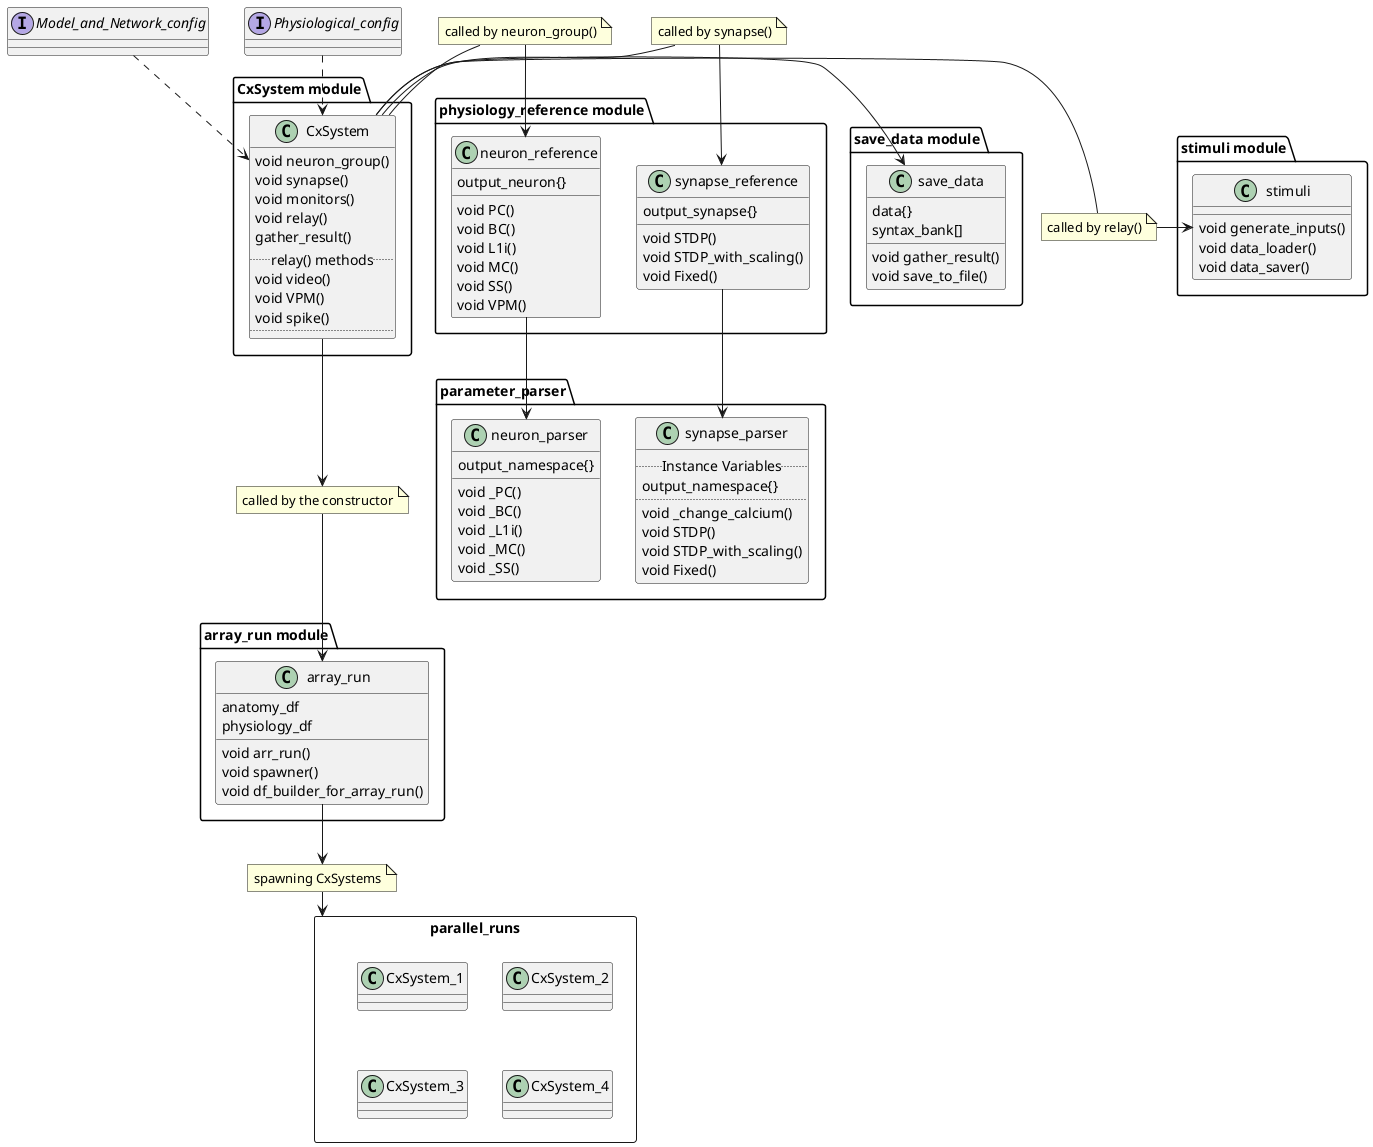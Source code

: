 @startuml

note "called by neuron_group()" as N1
note "called by synapse()" as N2
note "called by relay()" as N3
note "called by the constructor" as N4
note "spawning CxSystems" as N5

package "CxSystem module"{
class CxSystem {
void neuron_group()
void synapse()
void monitors()
void relay()
gather_result()
.. relay() methods ..
void video()
void VPM()
void spike()
..
}

}

package "physiology_reference module"{
class neuron_reference{
output_neuron{}
void PC()
void BC()
void L1i()
void MC()
void SS()
void VPM()
}

class synapse_reference{
output_synapse{}
void STDP()
void STDP_with_scaling()
void Fixed()
}
synapse_reference <-up- N2
N2 -- CxSystem
neuron_reference <-up- N1
N1 -- CxSystem

}

package "parameter_parser" {
class "synapse_parser"{
.. Instance Variables ..
output_namespace{}
....
void _change_calcium()
void STDP()
void STDP_with_scaling()
void Fixed()
}
class "neuron_parser"{

output_namespace{}
void _PC()
void _BC()
void _L1i()
void _MC()
void _SS()
}
neuron_parser <-up- neuron_reference
synapse_parser <-up- synapse_reference
}

package "save_data module"{
class save_data {
data{}
syntax_bank[]
void gather_result()
void save_to_file()
}
CxSystem-left->save_data
}
package "stimuli module" {
class stimuli {
void generate_inputs()
void data_loader()
void data_saver()
}
CxSystem-right-N3
N3-right->stimuli
}


package parallel_runs <<Rectangle>>  {
    class CxSystem_1
    class CxSystem_2
    class CxSystem_3
    class CxSystem_4


}
package "array_run module" {
class array_run{
anatomy_df
physiology_df
void arr_run()
void spawner()
void df_builder_for_array_run()
}
CxSystem-down->N4
N4-down->array_run
array_run -down->N5
N5 -down-> parallel_runs
}
interface Model_and_Network_config
interface Physiological_config
Physiological_config ..> CxSystem
Model_and_Network_config ..> CxSystem
@enduml

